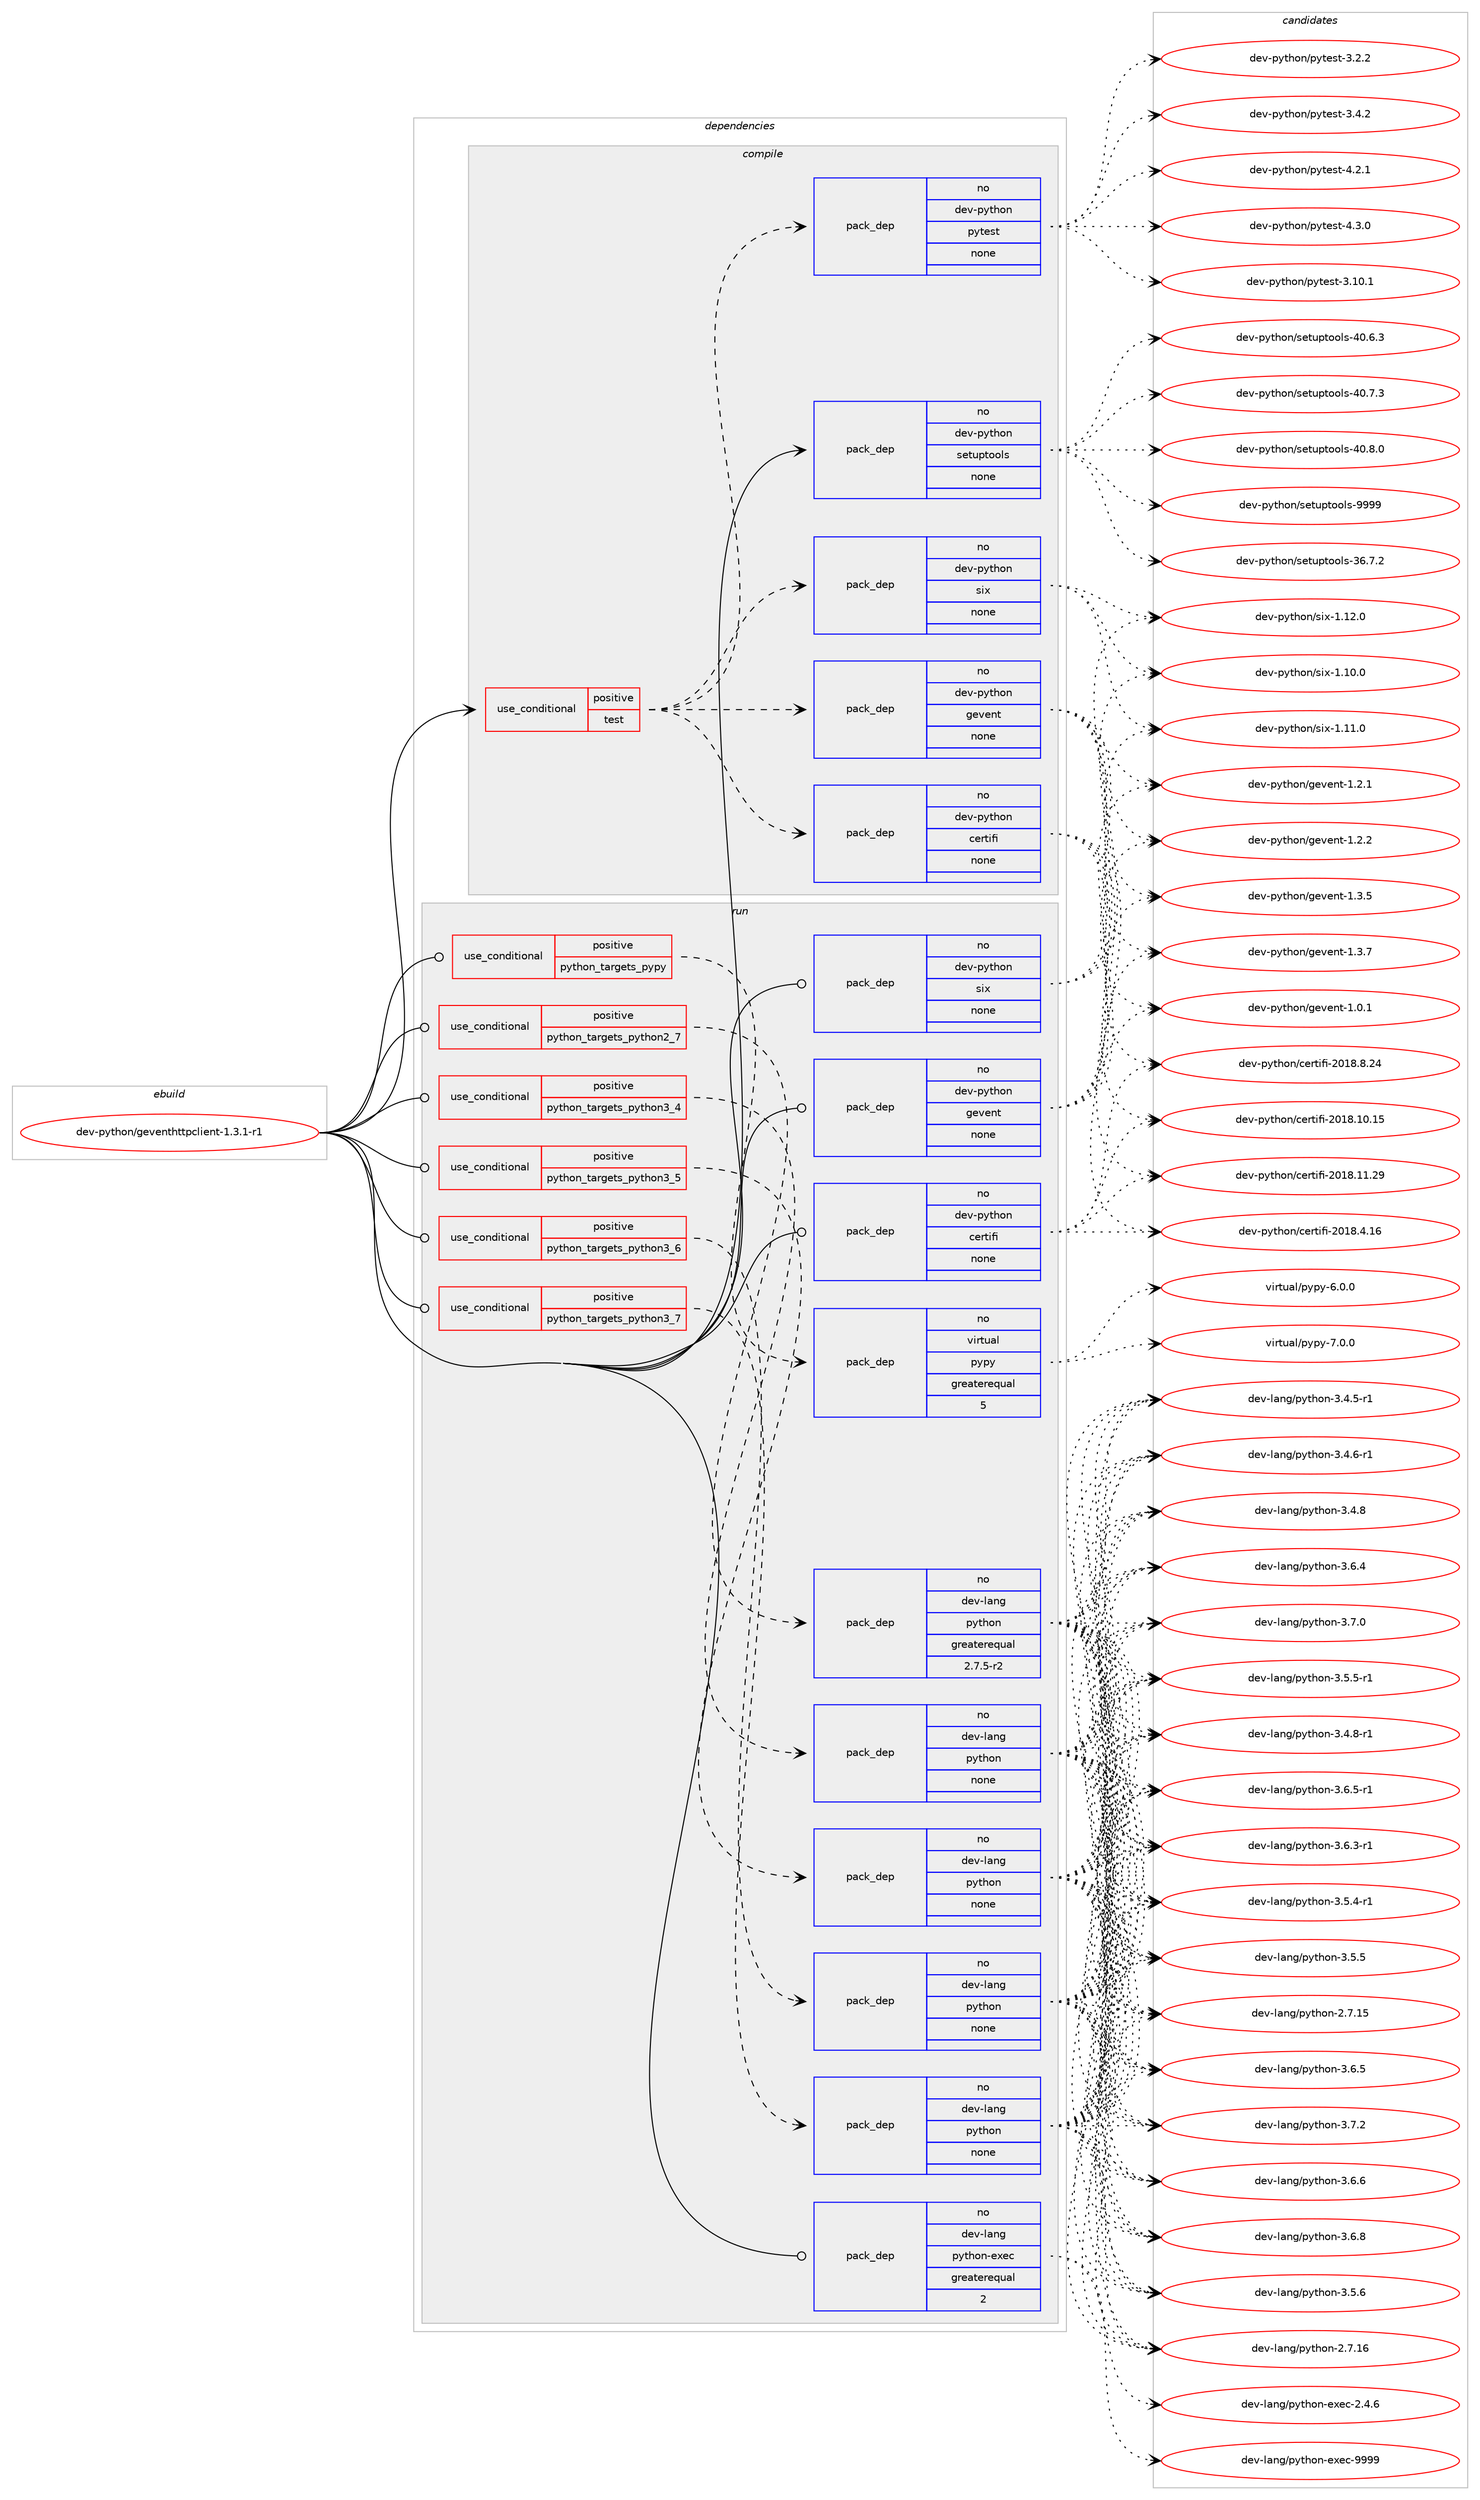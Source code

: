 digraph prolog {

# *************
# Graph options
# *************

newrank=true;
concentrate=true;
compound=true;
graph [rankdir=LR,fontname=Helvetica,fontsize=10,ranksep=1.5];#, ranksep=2.5, nodesep=0.2];
edge  [arrowhead=vee];
node  [fontname=Helvetica,fontsize=10];

# **********
# The ebuild
# **********

subgraph cluster_leftcol {
color=gray;
rank=same;
label=<<i>ebuild</i>>;
id [label="dev-python/geventhttpclient-1.3.1-r1", color=red, width=4, href="../dev-python/geventhttpclient-1.3.1-r1.svg"];
}

# ****************
# The dependencies
# ****************

subgraph cluster_midcol {
color=gray;
label=<<i>dependencies</i>>;
subgraph cluster_compile {
fillcolor="#eeeeee";
style=filled;
label=<<i>compile</i>>;
subgraph cond374922 {
dependency1411066 [label=<<TABLE BORDER="0" CELLBORDER="1" CELLSPACING="0" CELLPADDING="4"><TR><TD ROWSPAN="3" CELLPADDING="10">use_conditional</TD></TR><TR><TD>positive</TD></TR><TR><TD>test</TD></TR></TABLE>>, shape=none, color=red];
subgraph pack1012885 {
dependency1411067 [label=<<TABLE BORDER="0" CELLBORDER="1" CELLSPACING="0" CELLPADDING="4" WIDTH="220"><TR><TD ROWSPAN="6" CELLPADDING="30">pack_dep</TD></TR><TR><TD WIDTH="110">no</TD></TR><TR><TD>dev-python</TD></TR><TR><TD>certifi</TD></TR><TR><TD>none</TD></TR><TR><TD></TD></TR></TABLE>>, shape=none, color=blue];
}
dependency1411066:e -> dependency1411067:w [weight=20,style="dashed",arrowhead="vee"];
subgraph pack1012886 {
dependency1411068 [label=<<TABLE BORDER="0" CELLBORDER="1" CELLSPACING="0" CELLPADDING="4" WIDTH="220"><TR><TD ROWSPAN="6" CELLPADDING="30">pack_dep</TD></TR><TR><TD WIDTH="110">no</TD></TR><TR><TD>dev-python</TD></TR><TR><TD>gevent</TD></TR><TR><TD>none</TD></TR><TR><TD></TD></TR></TABLE>>, shape=none, color=blue];
}
dependency1411066:e -> dependency1411068:w [weight=20,style="dashed",arrowhead="vee"];
subgraph pack1012887 {
dependency1411069 [label=<<TABLE BORDER="0" CELLBORDER="1" CELLSPACING="0" CELLPADDING="4" WIDTH="220"><TR><TD ROWSPAN="6" CELLPADDING="30">pack_dep</TD></TR><TR><TD WIDTH="110">no</TD></TR><TR><TD>dev-python</TD></TR><TR><TD>six</TD></TR><TR><TD>none</TD></TR><TR><TD></TD></TR></TABLE>>, shape=none, color=blue];
}
dependency1411066:e -> dependency1411069:w [weight=20,style="dashed",arrowhead="vee"];
subgraph pack1012888 {
dependency1411070 [label=<<TABLE BORDER="0" CELLBORDER="1" CELLSPACING="0" CELLPADDING="4" WIDTH="220"><TR><TD ROWSPAN="6" CELLPADDING="30">pack_dep</TD></TR><TR><TD WIDTH="110">no</TD></TR><TR><TD>dev-python</TD></TR><TR><TD>pytest</TD></TR><TR><TD>none</TD></TR><TR><TD></TD></TR></TABLE>>, shape=none, color=blue];
}
dependency1411066:e -> dependency1411070:w [weight=20,style="dashed",arrowhead="vee"];
}
id:e -> dependency1411066:w [weight=20,style="solid",arrowhead="vee"];
subgraph pack1012889 {
dependency1411071 [label=<<TABLE BORDER="0" CELLBORDER="1" CELLSPACING="0" CELLPADDING="4" WIDTH="220"><TR><TD ROWSPAN="6" CELLPADDING="30">pack_dep</TD></TR><TR><TD WIDTH="110">no</TD></TR><TR><TD>dev-python</TD></TR><TR><TD>setuptools</TD></TR><TR><TD>none</TD></TR><TR><TD></TD></TR></TABLE>>, shape=none, color=blue];
}
id:e -> dependency1411071:w [weight=20,style="solid",arrowhead="vee"];
}
subgraph cluster_compileandrun {
fillcolor="#eeeeee";
style=filled;
label=<<i>compile and run</i>>;
}
subgraph cluster_run {
fillcolor="#eeeeee";
style=filled;
label=<<i>run</i>>;
subgraph cond374923 {
dependency1411072 [label=<<TABLE BORDER="0" CELLBORDER="1" CELLSPACING="0" CELLPADDING="4"><TR><TD ROWSPAN="3" CELLPADDING="10">use_conditional</TD></TR><TR><TD>positive</TD></TR><TR><TD>python_targets_pypy</TD></TR></TABLE>>, shape=none, color=red];
subgraph pack1012890 {
dependency1411073 [label=<<TABLE BORDER="0" CELLBORDER="1" CELLSPACING="0" CELLPADDING="4" WIDTH="220"><TR><TD ROWSPAN="6" CELLPADDING="30">pack_dep</TD></TR><TR><TD WIDTH="110">no</TD></TR><TR><TD>virtual</TD></TR><TR><TD>pypy</TD></TR><TR><TD>greaterequal</TD></TR><TR><TD>5</TD></TR></TABLE>>, shape=none, color=blue];
}
dependency1411072:e -> dependency1411073:w [weight=20,style="dashed",arrowhead="vee"];
}
id:e -> dependency1411072:w [weight=20,style="solid",arrowhead="odot"];
subgraph cond374924 {
dependency1411074 [label=<<TABLE BORDER="0" CELLBORDER="1" CELLSPACING="0" CELLPADDING="4"><TR><TD ROWSPAN="3" CELLPADDING="10">use_conditional</TD></TR><TR><TD>positive</TD></TR><TR><TD>python_targets_python2_7</TD></TR></TABLE>>, shape=none, color=red];
subgraph pack1012891 {
dependency1411075 [label=<<TABLE BORDER="0" CELLBORDER="1" CELLSPACING="0" CELLPADDING="4" WIDTH="220"><TR><TD ROWSPAN="6" CELLPADDING="30">pack_dep</TD></TR><TR><TD WIDTH="110">no</TD></TR><TR><TD>dev-lang</TD></TR><TR><TD>python</TD></TR><TR><TD>greaterequal</TD></TR><TR><TD>2.7.5-r2</TD></TR></TABLE>>, shape=none, color=blue];
}
dependency1411074:e -> dependency1411075:w [weight=20,style="dashed",arrowhead="vee"];
}
id:e -> dependency1411074:w [weight=20,style="solid",arrowhead="odot"];
subgraph cond374925 {
dependency1411076 [label=<<TABLE BORDER="0" CELLBORDER="1" CELLSPACING="0" CELLPADDING="4"><TR><TD ROWSPAN="3" CELLPADDING="10">use_conditional</TD></TR><TR><TD>positive</TD></TR><TR><TD>python_targets_python3_4</TD></TR></TABLE>>, shape=none, color=red];
subgraph pack1012892 {
dependency1411077 [label=<<TABLE BORDER="0" CELLBORDER="1" CELLSPACING="0" CELLPADDING="4" WIDTH="220"><TR><TD ROWSPAN="6" CELLPADDING="30">pack_dep</TD></TR><TR><TD WIDTH="110">no</TD></TR><TR><TD>dev-lang</TD></TR><TR><TD>python</TD></TR><TR><TD>none</TD></TR><TR><TD></TD></TR></TABLE>>, shape=none, color=blue];
}
dependency1411076:e -> dependency1411077:w [weight=20,style="dashed",arrowhead="vee"];
}
id:e -> dependency1411076:w [weight=20,style="solid",arrowhead="odot"];
subgraph cond374926 {
dependency1411078 [label=<<TABLE BORDER="0" CELLBORDER="1" CELLSPACING="0" CELLPADDING="4"><TR><TD ROWSPAN="3" CELLPADDING="10">use_conditional</TD></TR><TR><TD>positive</TD></TR><TR><TD>python_targets_python3_5</TD></TR></TABLE>>, shape=none, color=red];
subgraph pack1012893 {
dependency1411079 [label=<<TABLE BORDER="0" CELLBORDER="1" CELLSPACING="0" CELLPADDING="4" WIDTH="220"><TR><TD ROWSPAN="6" CELLPADDING="30">pack_dep</TD></TR><TR><TD WIDTH="110">no</TD></TR><TR><TD>dev-lang</TD></TR><TR><TD>python</TD></TR><TR><TD>none</TD></TR><TR><TD></TD></TR></TABLE>>, shape=none, color=blue];
}
dependency1411078:e -> dependency1411079:w [weight=20,style="dashed",arrowhead="vee"];
}
id:e -> dependency1411078:w [weight=20,style="solid",arrowhead="odot"];
subgraph cond374927 {
dependency1411080 [label=<<TABLE BORDER="0" CELLBORDER="1" CELLSPACING="0" CELLPADDING="4"><TR><TD ROWSPAN="3" CELLPADDING="10">use_conditional</TD></TR><TR><TD>positive</TD></TR><TR><TD>python_targets_python3_6</TD></TR></TABLE>>, shape=none, color=red];
subgraph pack1012894 {
dependency1411081 [label=<<TABLE BORDER="0" CELLBORDER="1" CELLSPACING="0" CELLPADDING="4" WIDTH="220"><TR><TD ROWSPAN="6" CELLPADDING="30">pack_dep</TD></TR><TR><TD WIDTH="110">no</TD></TR><TR><TD>dev-lang</TD></TR><TR><TD>python</TD></TR><TR><TD>none</TD></TR><TR><TD></TD></TR></TABLE>>, shape=none, color=blue];
}
dependency1411080:e -> dependency1411081:w [weight=20,style="dashed",arrowhead="vee"];
}
id:e -> dependency1411080:w [weight=20,style="solid",arrowhead="odot"];
subgraph cond374928 {
dependency1411082 [label=<<TABLE BORDER="0" CELLBORDER="1" CELLSPACING="0" CELLPADDING="4"><TR><TD ROWSPAN="3" CELLPADDING="10">use_conditional</TD></TR><TR><TD>positive</TD></TR><TR><TD>python_targets_python3_7</TD></TR></TABLE>>, shape=none, color=red];
subgraph pack1012895 {
dependency1411083 [label=<<TABLE BORDER="0" CELLBORDER="1" CELLSPACING="0" CELLPADDING="4" WIDTH="220"><TR><TD ROWSPAN="6" CELLPADDING="30">pack_dep</TD></TR><TR><TD WIDTH="110">no</TD></TR><TR><TD>dev-lang</TD></TR><TR><TD>python</TD></TR><TR><TD>none</TD></TR><TR><TD></TD></TR></TABLE>>, shape=none, color=blue];
}
dependency1411082:e -> dependency1411083:w [weight=20,style="dashed",arrowhead="vee"];
}
id:e -> dependency1411082:w [weight=20,style="solid",arrowhead="odot"];
subgraph pack1012896 {
dependency1411084 [label=<<TABLE BORDER="0" CELLBORDER="1" CELLSPACING="0" CELLPADDING="4" WIDTH="220"><TR><TD ROWSPAN="6" CELLPADDING="30">pack_dep</TD></TR><TR><TD WIDTH="110">no</TD></TR><TR><TD>dev-lang</TD></TR><TR><TD>python-exec</TD></TR><TR><TD>greaterequal</TD></TR><TR><TD>2</TD></TR></TABLE>>, shape=none, color=blue];
}
id:e -> dependency1411084:w [weight=20,style="solid",arrowhead="odot"];
subgraph pack1012897 {
dependency1411085 [label=<<TABLE BORDER="0" CELLBORDER="1" CELLSPACING="0" CELLPADDING="4" WIDTH="220"><TR><TD ROWSPAN="6" CELLPADDING="30">pack_dep</TD></TR><TR><TD WIDTH="110">no</TD></TR><TR><TD>dev-python</TD></TR><TR><TD>certifi</TD></TR><TR><TD>none</TD></TR><TR><TD></TD></TR></TABLE>>, shape=none, color=blue];
}
id:e -> dependency1411085:w [weight=20,style="solid",arrowhead="odot"];
subgraph pack1012898 {
dependency1411086 [label=<<TABLE BORDER="0" CELLBORDER="1" CELLSPACING="0" CELLPADDING="4" WIDTH="220"><TR><TD ROWSPAN="6" CELLPADDING="30">pack_dep</TD></TR><TR><TD WIDTH="110">no</TD></TR><TR><TD>dev-python</TD></TR><TR><TD>gevent</TD></TR><TR><TD>none</TD></TR><TR><TD></TD></TR></TABLE>>, shape=none, color=blue];
}
id:e -> dependency1411086:w [weight=20,style="solid",arrowhead="odot"];
subgraph pack1012899 {
dependency1411087 [label=<<TABLE BORDER="0" CELLBORDER="1" CELLSPACING="0" CELLPADDING="4" WIDTH="220"><TR><TD ROWSPAN="6" CELLPADDING="30">pack_dep</TD></TR><TR><TD WIDTH="110">no</TD></TR><TR><TD>dev-python</TD></TR><TR><TD>six</TD></TR><TR><TD>none</TD></TR><TR><TD></TD></TR></TABLE>>, shape=none, color=blue];
}
id:e -> dependency1411087:w [weight=20,style="solid",arrowhead="odot"];
}
}

# **************
# The candidates
# **************

subgraph cluster_choices {
rank=same;
color=gray;
label=<<i>candidates</i>>;

subgraph choice1012885 {
color=black;
nodesep=1;
choice1001011184511212111610411111047991011141161051021054550484956464948464953 [label="dev-python/certifi-2018.10.15", color=red, width=4,href="../dev-python/certifi-2018.10.15.svg"];
choice1001011184511212111610411111047991011141161051021054550484956464949465057 [label="dev-python/certifi-2018.11.29", color=red, width=4,href="../dev-python/certifi-2018.11.29.svg"];
choice10010111845112121116104111110479910111411610510210545504849564652464954 [label="dev-python/certifi-2018.4.16", color=red, width=4,href="../dev-python/certifi-2018.4.16.svg"];
choice10010111845112121116104111110479910111411610510210545504849564656465052 [label="dev-python/certifi-2018.8.24", color=red, width=4,href="../dev-python/certifi-2018.8.24.svg"];
dependency1411067:e -> choice1001011184511212111610411111047991011141161051021054550484956464948464953:w [style=dotted,weight="100"];
dependency1411067:e -> choice1001011184511212111610411111047991011141161051021054550484956464949465057:w [style=dotted,weight="100"];
dependency1411067:e -> choice10010111845112121116104111110479910111411610510210545504849564652464954:w [style=dotted,weight="100"];
dependency1411067:e -> choice10010111845112121116104111110479910111411610510210545504849564656465052:w [style=dotted,weight="100"];
}
subgraph choice1012886 {
color=black;
nodesep=1;
choice1001011184511212111610411111047103101118101110116454946484649 [label="dev-python/gevent-1.0.1", color=red, width=4,href="../dev-python/gevent-1.0.1.svg"];
choice1001011184511212111610411111047103101118101110116454946504649 [label="dev-python/gevent-1.2.1", color=red, width=4,href="../dev-python/gevent-1.2.1.svg"];
choice1001011184511212111610411111047103101118101110116454946504650 [label="dev-python/gevent-1.2.2", color=red, width=4,href="../dev-python/gevent-1.2.2.svg"];
choice1001011184511212111610411111047103101118101110116454946514653 [label="dev-python/gevent-1.3.5", color=red, width=4,href="../dev-python/gevent-1.3.5.svg"];
choice1001011184511212111610411111047103101118101110116454946514655 [label="dev-python/gevent-1.3.7", color=red, width=4,href="../dev-python/gevent-1.3.7.svg"];
dependency1411068:e -> choice1001011184511212111610411111047103101118101110116454946484649:w [style=dotted,weight="100"];
dependency1411068:e -> choice1001011184511212111610411111047103101118101110116454946504649:w [style=dotted,weight="100"];
dependency1411068:e -> choice1001011184511212111610411111047103101118101110116454946504650:w [style=dotted,weight="100"];
dependency1411068:e -> choice1001011184511212111610411111047103101118101110116454946514653:w [style=dotted,weight="100"];
dependency1411068:e -> choice1001011184511212111610411111047103101118101110116454946514655:w [style=dotted,weight="100"];
}
subgraph choice1012887 {
color=black;
nodesep=1;
choice100101118451121211161041111104711510512045494649484648 [label="dev-python/six-1.10.0", color=red, width=4,href="../dev-python/six-1.10.0.svg"];
choice100101118451121211161041111104711510512045494649494648 [label="dev-python/six-1.11.0", color=red, width=4,href="../dev-python/six-1.11.0.svg"];
choice100101118451121211161041111104711510512045494649504648 [label="dev-python/six-1.12.0", color=red, width=4,href="../dev-python/six-1.12.0.svg"];
dependency1411069:e -> choice100101118451121211161041111104711510512045494649484648:w [style=dotted,weight="100"];
dependency1411069:e -> choice100101118451121211161041111104711510512045494649494648:w [style=dotted,weight="100"];
dependency1411069:e -> choice100101118451121211161041111104711510512045494649504648:w [style=dotted,weight="100"];
}
subgraph choice1012888 {
color=black;
nodesep=1;
choice100101118451121211161041111104711212111610111511645514649484649 [label="dev-python/pytest-3.10.1", color=red, width=4,href="../dev-python/pytest-3.10.1.svg"];
choice1001011184511212111610411111047112121116101115116455146504650 [label="dev-python/pytest-3.2.2", color=red, width=4,href="../dev-python/pytest-3.2.2.svg"];
choice1001011184511212111610411111047112121116101115116455146524650 [label="dev-python/pytest-3.4.2", color=red, width=4,href="../dev-python/pytest-3.4.2.svg"];
choice1001011184511212111610411111047112121116101115116455246504649 [label="dev-python/pytest-4.2.1", color=red, width=4,href="../dev-python/pytest-4.2.1.svg"];
choice1001011184511212111610411111047112121116101115116455246514648 [label="dev-python/pytest-4.3.0", color=red, width=4,href="../dev-python/pytest-4.3.0.svg"];
dependency1411070:e -> choice100101118451121211161041111104711212111610111511645514649484649:w [style=dotted,weight="100"];
dependency1411070:e -> choice1001011184511212111610411111047112121116101115116455146504650:w [style=dotted,weight="100"];
dependency1411070:e -> choice1001011184511212111610411111047112121116101115116455146524650:w [style=dotted,weight="100"];
dependency1411070:e -> choice1001011184511212111610411111047112121116101115116455246504649:w [style=dotted,weight="100"];
dependency1411070:e -> choice1001011184511212111610411111047112121116101115116455246514648:w [style=dotted,weight="100"];
}
subgraph choice1012889 {
color=black;
nodesep=1;
choice100101118451121211161041111104711510111611711211611111110811545515446554650 [label="dev-python/setuptools-36.7.2", color=red, width=4,href="../dev-python/setuptools-36.7.2.svg"];
choice100101118451121211161041111104711510111611711211611111110811545524846544651 [label="dev-python/setuptools-40.6.3", color=red, width=4,href="../dev-python/setuptools-40.6.3.svg"];
choice100101118451121211161041111104711510111611711211611111110811545524846554651 [label="dev-python/setuptools-40.7.3", color=red, width=4,href="../dev-python/setuptools-40.7.3.svg"];
choice100101118451121211161041111104711510111611711211611111110811545524846564648 [label="dev-python/setuptools-40.8.0", color=red, width=4,href="../dev-python/setuptools-40.8.0.svg"];
choice10010111845112121116104111110471151011161171121161111111081154557575757 [label="dev-python/setuptools-9999", color=red, width=4,href="../dev-python/setuptools-9999.svg"];
dependency1411071:e -> choice100101118451121211161041111104711510111611711211611111110811545515446554650:w [style=dotted,weight="100"];
dependency1411071:e -> choice100101118451121211161041111104711510111611711211611111110811545524846544651:w [style=dotted,weight="100"];
dependency1411071:e -> choice100101118451121211161041111104711510111611711211611111110811545524846554651:w [style=dotted,weight="100"];
dependency1411071:e -> choice100101118451121211161041111104711510111611711211611111110811545524846564648:w [style=dotted,weight="100"];
dependency1411071:e -> choice10010111845112121116104111110471151011161171121161111111081154557575757:w [style=dotted,weight="100"];
}
subgraph choice1012890 {
color=black;
nodesep=1;
choice1181051141161179710847112121112121455446484648 [label="virtual/pypy-6.0.0", color=red, width=4,href="../virtual/pypy-6.0.0.svg"];
choice1181051141161179710847112121112121455546484648 [label="virtual/pypy-7.0.0", color=red, width=4,href="../virtual/pypy-7.0.0.svg"];
dependency1411073:e -> choice1181051141161179710847112121112121455446484648:w [style=dotted,weight="100"];
dependency1411073:e -> choice1181051141161179710847112121112121455546484648:w [style=dotted,weight="100"];
}
subgraph choice1012891 {
color=black;
nodesep=1;
choice10010111845108971101034711212111610411111045504655464953 [label="dev-lang/python-2.7.15", color=red, width=4,href="../dev-lang/python-2.7.15.svg"];
choice10010111845108971101034711212111610411111045504655464954 [label="dev-lang/python-2.7.16", color=red, width=4,href="../dev-lang/python-2.7.16.svg"];
choice1001011184510897110103471121211161041111104551465246534511449 [label="dev-lang/python-3.4.5-r1", color=red, width=4,href="../dev-lang/python-3.4.5-r1.svg"];
choice1001011184510897110103471121211161041111104551465246544511449 [label="dev-lang/python-3.4.6-r1", color=red, width=4,href="../dev-lang/python-3.4.6-r1.svg"];
choice100101118451089711010347112121116104111110455146524656 [label="dev-lang/python-3.4.8", color=red, width=4,href="../dev-lang/python-3.4.8.svg"];
choice1001011184510897110103471121211161041111104551465246564511449 [label="dev-lang/python-3.4.8-r1", color=red, width=4,href="../dev-lang/python-3.4.8-r1.svg"];
choice1001011184510897110103471121211161041111104551465346524511449 [label="dev-lang/python-3.5.4-r1", color=red, width=4,href="../dev-lang/python-3.5.4-r1.svg"];
choice100101118451089711010347112121116104111110455146534653 [label="dev-lang/python-3.5.5", color=red, width=4,href="../dev-lang/python-3.5.5.svg"];
choice1001011184510897110103471121211161041111104551465346534511449 [label="dev-lang/python-3.5.5-r1", color=red, width=4,href="../dev-lang/python-3.5.5-r1.svg"];
choice100101118451089711010347112121116104111110455146534654 [label="dev-lang/python-3.5.6", color=red, width=4,href="../dev-lang/python-3.5.6.svg"];
choice1001011184510897110103471121211161041111104551465446514511449 [label="dev-lang/python-3.6.3-r1", color=red, width=4,href="../dev-lang/python-3.6.3-r1.svg"];
choice100101118451089711010347112121116104111110455146544652 [label="dev-lang/python-3.6.4", color=red, width=4,href="../dev-lang/python-3.6.4.svg"];
choice100101118451089711010347112121116104111110455146544653 [label="dev-lang/python-3.6.5", color=red, width=4,href="../dev-lang/python-3.6.5.svg"];
choice1001011184510897110103471121211161041111104551465446534511449 [label="dev-lang/python-3.6.5-r1", color=red, width=4,href="../dev-lang/python-3.6.5-r1.svg"];
choice100101118451089711010347112121116104111110455146544654 [label="dev-lang/python-3.6.6", color=red, width=4,href="../dev-lang/python-3.6.6.svg"];
choice100101118451089711010347112121116104111110455146544656 [label="dev-lang/python-3.6.8", color=red, width=4,href="../dev-lang/python-3.6.8.svg"];
choice100101118451089711010347112121116104111110455146554648 [label="dev-lang/python-3.7.0", color=red, width=4,href="../dev-lang/python-3.7.0.svg"];
choice100101118451089711010347112121116104111110455146554650 [label="dev-lang/python-3.7.2", color=red, width=4,href="../dev-lang/python-3.7.2.svg"];
dependency1411075:e -> choice10010111845108971101034711212111610411111045504655464953:w [style=dotted,weight="100"];
dependency1411075:e -> choice10010111845108971101034711212111610411111045504655464954:w [style=dotted,weight="100"];
dependency1411075:e -> choice1001011184510897110103471121211161041111104551465246534511449:w [style=dotted,weight="100"];
dependency1411075:e -> choice1001011184510897110103471121211161041111104551465246544511449:w [style=dotted,weight="100"];
dependency1411075:e -> choice100101118451089711010347112121116104111110455146524656:w [style=dotted,weight="100"];
dependency1411075:e -> choice1001011184510897110103471121211161041111104551465246564511449:w [style=dotted,weight="100"];
dependency1411075:e -> choice1001011184510897110103471121211161041111104551465346524511449:w [style=dotted,weight="100"];
dependency1411075:e -> choice100101118451089711010347112121116104111110455146534653:w [style=dotted,weight="100"];
dependency1411075:e -> choice1001011184510897110103471121211161041111104551465346534511449:w [style=dotted,weight="100"];
dependency1411075:e -> choice100101118451089711010347112121116104111110455146534654:w [style=dotted,weight="100"];
dependency1411075:e -> choice1001011184510897110103471121211161041111104551465446514511449:w [style=dotted,weight="100"];
dependency1411075:e -> choice100101118451089711010347112121116104111110455146544652:w [style=dotted,weight="100"];
dependency1411075:e -> choice100101118451089711010347112121116104111110455146544653:w [style=dotted,weight="100"];
dependency1411075:e -> choice1001011184510897110103471121211161041111104551465446534511449:w [style=dotted,weight="100"];
dependency1411075:e -> choice100101118451089711010347112121116104111110455146544654:w [style=dotted,weight="100"];
dependency1411075:e -> choice100101118451089711010347112121116104111110455146544656:w [style=dotted,weight="100"];
dependency1411075:e -> choice100101118451089711010347112121116104111110455146554648:w [style=dotted,weight="100"];
dependency1411075:e -> choice100101118451089711010347112121116104111110455146554650:w [style=dotted,weight="100"];
}
subgraph choice1012892 {
color=black;
nodesep=1;
choice10010111845108971101034711212111610411111045504655464953 [label="dev-lang/python-2.7.15", color=red, width=4,href="../dev-lang/python-2.7.15.svg"];
choice10010111845108971101034711212111610411111045504655464954 [label="dev-lang/python-2.7.16", color=red, width=4,href="../dev-lang/python-2.7.16.svg"];
choice1001011184510897110103471121211161041111104551465246534511449 [label="dev-lang/python-3.4.5-r1", color=red, width=4,href="../dev-lang/python-3.4.5-r1.svg"];
choice1001011184510897110103471121211161041111104551465246544511449 [label="dev-lang/python-3.4.6-r1", color=red, width=4,href="../dev-lang/python-3.4.6-r1.svg"];
choice100101118451089711010347112121116104111110455146524656 [label="dev-lang/python-3.4.8", color=red, width=4,href="../dev-lang/python-3.4.8.svg"];
choice1001011184510897110103471121211161041111104551465246564511449 [label="dev-lang/python-3.4.8-r1", color=red, width=4,href="../dev-lang/python-3.4.8-r1.svg"];
choice1001011184510897110103471121211161041111104551465346524511449 [label="dev-lang/python-3.5.4-r1", color=red, width=4,href="../dev-lang/python-3.5.4-r1.svg"];
choice100101118451089711010347112121116104111110455146534653 [label="dev-lang/python-3.5.5", color=red, width=4,href="../dev-lang/python-3.5.5.svg"];
choice1001011184510897110103471121211161041111104551465346534511449 [label="dev-lang/python-3.5.5-r1", color=red, width=4,href="../dev-lang/python-3.5.5-r1.svg"];
choice100101118451089711010347112121116104111110455146534654 [label="dev-lang/python-3.5.6", color=red, width=4,href="../dev-lang/python-3.5.6.svg"];
choice1001011184510897110103471121211161041111104551465446514511449 [label="dev-lang/python-3.6.3-r1", color=red, width=4,href="../dev-lang/python-3.6.3-r1.svg"];
choice100101118451089711010347112121116104111110455146544652 [label="dev-lang/python-3.6.4", color=red, width=4,href="../dev-lang/python-3.6.4.svg"];
choice100101118451089711010347112121116104111110455146544653 [label="dev-lang/python-3.6.5", color=red, width=4,href="../dev-lang/python-3.6.5.svg"];
choice1001011184510897110103471121211161041111104551465446534511449 [label="dev-lang/python-3.6.5-r1", color=red, width=4,href="../dev-lang/python-3.6.5-r1.svg"];
choice100101118451089711010347112121116104111110455146544654 [label="dev-lang/python-3.6.6", color=red, width=4,href="../dev-lang/python-3.6.6.svg"];
choice100101118451089711010347112121116104111110455146544656 [label="dev-lang/python-3.6.8", color=red, width=4,href="../dev-lang/python-3.6.8.svg"];
choice100101118451089711010347112121116104111110455146554648 [label="dev-lang/python-3.7.0", color=red, width=4,href="../dev-lang/python-3.7.0.svg"];
choice100101118451089711010347112121116104111110455146554650 [label="dev-lang/python-3.7.2", color=red, width=4,href="../dev-lang/python-3.7.2.svg"];
dependency1411077:e -> choice10010111845108971101034711212111610411111045504655464953:w [style=dotted,weight="100"];
dependency1411077:e -> choice10010111845108971101034711212111610411111045504655464954:w [style=dotted,weight="100"];
dependency1411077:e -> choice1001011184510897110103471121211161041111104551465246534511449:w [style=dotted,weight="100"];
dependency1411077:e -> choice1001011184510897110103471121211161041111104551465246544511449:w [style=dotted,weight="100"];
dependency1411077:e -> choice100101118451089711010347112121116104111110455146524656:w [style=dotted,weight="100"];
dependency1411077:e -> choice1001011184510897110103471121211161041111104551465246564511449:w [style=dotted,weight="100"];
dependency1411077:e -> choice1001011184510897110103471121211161041111104551465346524511449:w [style=dotted,weight="100"];
dependency1411077:e -> choice100101118451089711010347112121116104111110455146534653:w [style=dotted,weight="100"];
dependency1411077:e -> choice1001011184510897110103471121211161041111104551465346534511449:w [style=dotted,weight="100"];
dependency1411077:e -> choice100101118451089711010347112121116104111110455146534654:w [style=dotted,weight="100"];
dependency1411077:e -> choice1001011184510897110103471121211161041111104551465446514511449:w [style=dotted,weight="100"];
dependency1411077:e -> choice100101118451089711010347112121116104111110455146544652:w [style=dotted,weight="100"];
dependency1411077:e -> choice100101118451089711010347112121116104111110455146544653:w [style=dotted,weight="100"];
dependency1411077:e -> choice1001011184510897110103471121211161041111104551465446534511449:w [style=dotted,weight="100"];
dependency1411077:e -> choice100101118451089711010347112121116104111110455146544654:w [style=dotted,weight="100"];
dependency1411077:e -> choice100101118451089711010347112121116104111110455146544656:w [style=dotted,weight="100"];
dependency1411077:e -> choice100101118451089711010347112121116104111110455146554648:w [style=dotted,weight="100"];
dependency1411077:e -> choice100101118451089711010347112121116104111110455146554650:w [style=dotted,weight="100"];
}
subgraph choice1012893 {
color=black;
nodesep=1;
choice10010111845108971101034711212111610411111045504655464953 [label="dev-lang/python-2.7.15", color=red, width=4,href="../dev-lang/python-2.7.15.svg"];
choice10010111845108971101034711212111610411111045504655464954 [label="dev-lang/python-2.7.16", color=red, width=4,href="../dev-lang/python-2.7.16.svg"];
choice1001011184510897110103471121211161041111104551465246534511449 [label="dev-lang/python-3.4.5-r1", color=red, width=4,href="../dev-lang/python-3.4.5-r1.svg"];
choice1001011184510897110103471121211161041111104551465246544511449 [label="dev-lang/python-3.4.6-r1", color=red, width=4,href="../dev-lang/python-3.4.6-r1.svg"];
choice100101118451089711010347112121116104111110455146524656 [label="dev-lang/python-3.4.8", color=red, width=4,href="../dev-lang/python-3.4.8.svg"];
choice1001011184510897110103471121211161041111104551465246564511449 [label="dev-lang/python-3.4.8-r1", color=red, width=4,href="../dev-lang/python-3.4.8-r1.svg"];
choice1001011184510897110103471121211161041111104551465346524511449 [label="dev-lang/python-3.5.4-r1", color=red, width=4,href="../dev-lang/python-3.5.4-r1.svg"];
choice100101118451089711010347112121116104111110455146534653 [label="dev-lang/python-3.5.5", color=red, width=4,href="../dev-lang/python-3.5.5.svg"];
choice1001011184510897110103471121211161041111104551465346534511449 [label="dev-lang/python-3.5.5-r1", color=red, width=4,href="../dev-lang/python-3.5.5-r1.svg"];
choice100101118451089711010347112121116104111110455146534654 [label="dev-lang/python-3.5.6", color=red, width=4,href="../dev-lang/python-3.5.6.svg"];
choice1001011184510897110103471121211161041111104551465446514511449 [label="dev-lang/python-3.6.3-r1", color=red, width=4,href="../dev-lang/python-3.6.3-r1.svg"];
choice100101118451089711010347112121116104111110455146544652 [label="dev-lang/python-3.6.4", color=red, width=4,href="../dev-lang/python-3.6.4.svg"];
choice100101118451089711010347112121116104111110455146544653 [label="dev-lang/python-3.6.5", color=red, width=4,href="../dev-lang/python-3.6.5.svg"];
choice1001011184510897110103471121211161041111104551465446534511449 [label="dev-lang/python-3.6.5-r1", color=red, width=4,href="../dev-lang/python-3.6.5-r1.svg"];
choice100101118451089711010347112121116104111110455146544654 [label="dev-lang/python-3.6.6", color=red, width=4,href="../dev-lang/python-3.6.6.svg"];
choice100101118451089711010347112121116104111110455146544656 [label="dev-lang/python-3.6.8", color=red, width=4,href="../dev-lang/python-3.6.8.svg"];
choice100101118451089711010347112121116104111110455146554648 [label="dev-lang/python-3.7.0", color=red, width=4,href="../dev-lang/python-3.7.0.svg"];
choice100101118451089711010347112121116104111110455146554650 [label="dev-lang/python-3.7.2", color=red, width=4,href="../dev-lang/python-3.7.2.svg"];
dependency1411079:e -> choice10010111845108971101034711212111610411111045504655464953:w [style=dotted,weight="100"];
dependency1411079:e -> choice10010111845108971101034711212111610411111045504655464954:w [style=dotted,weight="100"];
dependency1411079:e -> choice1001011184510897110103471121211161041111104551465246534511449:w [style=dotted,weight="100"];
dependency1411079:e -> choice1001011184510897110103471121211161041111104551465246544511449:w [style=dotted,weight="100"];
dependency1411079:e -> choice100101118451089711010347112121116104111110455146524656:w [style=dotted,weight="100"];
dependency1411079:e -> choice1001011184510897110103471121211161041111104551465246564511449:w [style=dotted,weight="100"];
dependency1411079:e -> choice1001011184510897110103471121211161041111104551465346524511449:w [style=dotted,weight="100"];
dependency1411079:e -> choice100101118451089711010347112121116104111110455146534653:w [style=dotted,weight="100"];
dependency1411079:e -> choice1001011184510897110103471121211161041111104551465346534511449:w [style=dotted,weight="100"];
dependency1411079:e -> choice100101118451089711010347112121116104111110455146534654:w [style=dotted,weight="100"];
dependency1411079:e -> choice1001011184510897110103471121211161041111104551465446514511449:w [style=dotted,weight="100"];
dependency1411079:e -> choice100101118451089711010347112121116104111110455146544652:w [style=dotted,weight="100"];
dependency1411079:e -> choice100101118451089711010347112121116104111110455146544653:w [style=dotted,weight="100"];
dependency1411079:e -> choice1001011184510897110103471121211161041111104551465446534511449:w [style=dotted,weight="100"];
dependency1411079:e -> choice100101118451089711010347112121116104111110455146544654:w [style=dotted,weight="100"];
dependency1411079:e -> choice100101118451089711010347112121116104111110455146544656:w [style=dotted,weight="100"];
dependency1411079:e -> choice100101118451089711010347112121116104111110455146554648:w [style=dotted,weight="100"];
dependency1411079:e -> choice100101118451089711010347112121116104111110455146554650:w [style=dotted,weight="100"];
}
subgraph choice1012894 {
color=black;
nodesep=1;
choice10010111845108971101034711212111610411111045504655464953 [label="dev-lang/python-2.7.15", color=red, width=4,href="../dev-lang/python-2.7.15.svg"];
choice10010111845108971101034711212111610411111045504655464954 [label="dev-lang/python-2.7.16", color=red, width=4,href="../dev-lang/python-2.7.16.svg"];
choice1001011184510897110103471121211161041111104551465246534511449 [label="dev-lang/python-3.4.5-r1", color=red, width=4,href="../dev-lang/python-3.4.5-r1.svg"];
choice1001011184510897110103471121211161041111104551465246544511449 [label="dev-lang/python-3.4.6-r1", color=red, width=4,href="../dev-lang/python-3.4.6-r1.svg"];
choice100101118451089711010347112121116104111110455146524656 [label="dev-lang/python-3.4.8", color=red, width=4,href="../dev-lang/python-3.4.8.svg"];
choice1001011184510897110103471121211161041111104551465246564511449 [label="dev-lang/python-3.4.8-r1", color=red, width=4,href="../dev-lang/python-3.4.8-r1.svg"];
choice1001011184510897110103471121211161041111104551465346524511449 [label="dev-lang/python-3.5.4-r1", color=red, width=4,href="../dev-lang/python-3.5.4-r1.svg"];
choice100101118451089711010347112121116104111110455146534653 [label="dev-lang/python-3.5.5", color=red, width=4,href="../dev-lang/python-3.5.5.svg"];
choice1001011184510897110103471121211161041111104551465346534511449 [label="dev-lang/python-3.5.5-r1", color=red, width=4,href="../dev-lang/python-3.5.5-r1.svg"];
choice100101118451089711010347112121116104111110455146534654 [label="dev-lang/python-3.5.6", color=red, width=4,href="../dev-lang/python-3.5.6.svg"];
choice1001011184510897110103471121211161041111104551465446514511449 [label="dev-lang/python-3.6.3-r1", color=red, width=4,href="../dev-lang/python-3.6.3-r1.svg"];
choice100101118451089711010347112121116104111110455146544652 [label="dev-lang/python-3.6.4", color=red, width=4,href="../dev-lang/python-3.6.4.svg"];
choice100101118451089711010347112121116104111110455146544653 [label="dev-lang/python-3.6.5", color=red, width=4,href="../dev-lang/python-3.6.5.svg"];
choice1001011184510897110103471121211161041111104551465446534511449 [label="dev-lang/python-3.6.5-r1", color=red, width=4,href="../dev-lang/python-3.6.5-r1.svg"];
choice100101118451089711010347112121116104111110455146544654 [label="dev-lang/python-3.6.6", color=red, width=4,href="../dev-lang/python-3.6.6.svg"];
choice100101118451089711010347112121116104111110455146544656 [label="dev-lang/python-3.6.8", color=red, width=4,href="../dev-lang/python-3.6.8.svg"];
choice100101118451089711010347112121116104111110455146554648 [label="dev-lang/python-3.7.0", color=red, width=4,href="../dev-lang/python-3.7.0.svg"];
choice100101118451089711010347112121116104111110455146554650 [label="dev-lang/python-3.7.2", color=red, width=4,href="../dev-lang/python-3.7.2.svg"];
dependency1411081:e -> choice10010111845108971101034711212111610411111045504655464953:w [style=dotted,weight="100"];
dependency1411081:e -> choice10010111845108971101034711212111610411111045504655464954:w [style=dotted,weight="100"];
dependency1411081:e -> choice1001011184510897110103471121211161041111104551465246534511449:w [style=dotted,weight="100"];
dependency1411081:e -> choice1001011184510897110103471121211161041111104551465246544511449:w [style=dotted,weight="100"];
dependency1411081:e -> choice100101118451089711010347112121116104111110455146524656:w [style=dotted,weight="100"];
dependency1411081:e -> choice1001011184510897110103471121211161041111104551465246564511449:w [style=dotted,weight="100"];
dependency1411081:e -> choice1001011184510897110103471121211161041111104551465346524511449:w [style=dotted,weight="100"];
dependency1411081:e -> choice100101118451089711010347112121116104111110455146534653:w [style=dotted,weight="100"];
dependency1411081:e -> choice1001011184510897110103471121211161041111104551465346534511449:w [style=dotted,weight="100"];
dependency1411081:e -> choice100101118451089711010347112121116104111110455146534654:w [style=dotted,weight="100"];
dependency1411081:e -> choice1001011184510897110103471121211161041111104551465446514511449:w [style=dotted,weight="100"];
dependency1411081:e -> choice100101118451089711010347112121116104111110455146544652:w [style=dotted,weight="100"];
dependency1411081:e -> choice100101118451089711010347112121116104111110455146544653:w [style=dotted,weight="100"];
dependency1411081:e -> choice1001011184510897110103471121211161041111104551465446534511449:w [style=dotted,weight="100"];
dependency1411081:e -> choice100101118451089711010347112121116104111110455146544654:w [style=dotted,weight="100"];
dependency1411081:e -> choice100101118451089711010347112121116104111110455146544656:w [style=dotted,weight="100"];
dependency1411081:e -> choice100101118451089711010347112121116104111110455146554648:w [style=dotted,weight="100"];
dependency1411081:e -> choice100101118451089711010347112121116104111110455146554650:w [style=dotted,weight="100"];
}
subgraph choice1012895 {
color=black;
nodesep=1;
choice10010111845108971101034711212111610411111045504655464953 [label="dev-lang/python-2.7.15", color=red, width=4,href="../dev-lang/python-2.7.15.svg"];
choice10010111845108971101034711212111610411111045504655464954 [label="dev-lang/python-2.7.16", color=red, width=4,href="../dev-lang/python-2.7.16.svg"];
choice1001011184510897110103471121211161041111104551465246534511449 [label="dev-lang/python-3.4.5-r1", color=red, width=4,href="../dev-lang/python-3.4.5-r1.svg"];
choice1001011184510897110103471121211161041111104551465246544511449 [label="dev-lang/python-3.4.6-r1", color=red, width=4,href="../dev-lang/python-3.4.6-r1.svg"];
choice100101118451089711010347112121116104111110455146524656 [label="dev-lang/python-3.4.8", color=red, width=4,href="../dev-lang/python-3.4.8.svg"];
choice1001011184510897110103471121211161041111104551465246564511449 [label="dev-lang/python-3.4.8-r1", color=red, width=4,href="../dev-lang/python-3.4.8-r1.svg"];
choice1001011184510897110103471121211161041111104551465346524511449 [label="dev-lang/python-3.5.4-r1", color=red, width=4,href="../dev-lang/python-3.5.4-r1.svg"];
choice100101118451089711010347112121116104111110455146534653 [label="dev-lang/python-3.5.5", color=red, width=4,href="../dev-lang/python-3.5.5.svg"];
choice1001011184510897110103471121211161041111104551465346534511449 [label="dev-lang/python-3.5.5-r1", color=red, width=4,href="../dev-lang/python-3.5.5-r1.svg"];
choice100101118451089711010347112121116104111110455146534654 [label="dev-lang/python-3.5.6", color=red, width=4,href="../dev-lang/python-3.5.6.svg"];
choice1001011184510897110103471121211161041111104551465446514511449 [label="dev-lang/python-3.6.3-r1", color=red, width=4,href="../dev-lang/python-3.6.3-r1.svg"];
choice100101118451089711010347112121116104111110455146544652 [label="dev-lang/python-3.6.4", color=red, width=4,href="../dev-lang/python-3.6.4.svg"];
choice100101118451089711010347112121116104111110455146544653 [label="dev-lang/python-3.6.5", color=red, width=4,href="../dev-lang/python-3.6.5.svg"];
choice1001011184510897110103471121211161041111104551465446534511449 [label="dev-lang/python-3.6.5-r1", color=red, width=4,href="../dev-lang/python-3.6.5-r1.svg"];
choice100101118451089711010347112121116104111110455146544654 [label="dev-lang/python-3.6.6", color=red, width=4,href="../dev-lang/python-3.6.6.svg"];
choice100101118451089711010347112121116104111110455146544656 [label="dev-lang/python-3.6.8", color=red, width=4,href="../dev-lang/python-3.6.8.svg"];
choice100101118451089711010347112121116104111110455146554648 [label="dev-lang/python-3.7.0", color=red, width=4,href="../dev-lang/python-3.7.0.svg"];
choice100101118451089711010347112121116104111110455146554650 [label="dev-lang/python-3.7.2", color=red, width=4,href="../dev-lang/python-3.7.2.svg"];
dependency1411083:e -> choice10010111845108971101034711212111610411111045504655464953:w [style=dotted,weight="100"];
dependency1411083:e -> choice10010111845108971101034711212111610411111045504655464954:w [style=dotted,weight="100"];
dependency1411083:e -> choice1001011184510897110103471121211161041111104551465246534511449:w [style=dotted,weight="100"];
dependency1411083:e -> choice1001011184510897110103471121211161041111104551465246544511449:w [style=dotted,weight="100"];
dependency1411083:e -> choice100101118451089711010347112121116104111110455146524656:w [style=dotted,weight="100"];
dependency1411083:e -> choice1001011184510897110103471121211161041111104551465246564511449:w [style=dotted,weight="100"];
dependency1411083:e -> choice1001011184510897110103471121211161041111104551465346524511449:w [style=dotted,weight="100"];
dependency1411083:e -> choice100101118451089711010347112121116104111110455146534653:w [style=dotted,weight="100"];
dependency1411083:e -> choice1001011184510897110103471121211161041111104551465346534511449:w [style=dotted,weight="100"];
dependency1411083:e -> choice100101118451089711010347112121116104111110455146534654:w [style=dotted,weight="100"];
dependency1411083:e -> choice1001011184510897110103471121211161041111104551465446514511449:w [style=dotted,weight="100"];
dependency1411083:e -> choice100101118451089711010347112121116104111110455146544652:w [style=dotted,weight="100"];
dependency1411083:e -> choice100101118451089711010347112121116104111110455146544653:w [style=dotted,weight="100"];
dependency1411083:e -> choice1001011184510897110103471121211161041111104551465446534511449:w [style=dotted,weight="100"];
dependency1411083:e -> choice100101118451089711010347112121116104111110455146544654:w [style=dotted,weight="100"];
dependency1411083:e -> choice100101118451089711010347112121116104111110455146544656:w [style=dotted,weight="100"];
dependency1411083:e -> choice100101118451089711010347112121116104111110455146554648:w [style=dotted,weight="100"];
dependency1411083:e -> choice100101118451089711010347112121116104111110455146554650:w [style=dotted,weight="100"];
}
subgraph choice1012896 {
color=black;
nodesep=1;
choice1001011184510897110103471121211161041111104510112010199455046524654 [label="dev-lang/python-exec-2.4.6", color=red, width=4,href="../dev-lang/python-exec-2.4.6.svg"];
choice10010111845108971101034711212111610411111045101120101994557575757 [label="dev-lang/python-exec-9999", color=red, width=4,href="../dev-lang/python-exec-9999.svg"];
dependency1411084:e -> choice1001011184510897110103471121211161041111104510112010199455046524654:w [style=dotted,weight="100"];
dependency1411084:e -> choice10010111845108971101034711212111610411111045101120101994557575757:w [style=dotted,weight="100"];
}
subgraph choice1012897 {
color=black;
nodesep=1;
choice1001011184511212111610411111047991011141161051021054550484956464948464953 [label="dev-python/certifi-2018.10.15", color=red, width=4,href="../dev-python/certifi-2018.10.15.svg"];
choice1001011184511212111610411111047991011141161051021054550484956464949465057 [label="dev-python/certifi-2018.11.29", color=red, width=4,href="../dev-python/certifi-2018.11.29.svg"];
choice10010111845112121116104111110479910111411610510210545504849564652464954 [label="dev-python/certifi-2018.4.16", color=red, width=4,href="../dev-python/certifi-2018.4.16.svg"];
choice10010111845112121116104111110479910111411610510210545504849564656465052 [label="dev-python/certifi-2018.8.24", color=red, width=4,href="../dev-python/certifi-2018.8.24.svg"];
dependency1411085:e -> choice1001011184511212111610411111047991011141161051021054550484956464948464953:w [style=dotted,weight="100"];
dependency1411085:e -> choice1001011184511212111610411111047991011141161051021054550484956464949465057:w [style=dotted,weight="100"];
dependency1411085:e -> choice10010111845112121116104111110479910111411610510210545504849564652464954:w [style=dotted,weight="100"];
dependency1411085:e -> choice10010111845112121116104111110479910111411610510210545504849564656465052:w [style=dotted,weight="100"];
}
subgraph choice1012898 {
color=black;
nodesep=1;
choice1001011184511212111610411111047103101118101110116454946484649 [label="dev-python/gevent-1.0.1", color=red, width=4,href="../dev-python/gevent-1.0.1.svg"];
choice1001011184511212111610411111047103101118101110116454946504649 [label="dev-python/gevent-1.2.1", color=red, width=4,href="../dev-python/gevent-1.2.1.svg"];
choice1001011184511212111610411111047103101118101110116454946504650 [label="dev-python/gevent-1.2.2", color=red, width=4,href="../dev-python/gevent-1.2.2.svg"];
choice1001011184511212111610411111047103101118101110116454946514653 [label="dev-python/gevent-1.3.5", color=red, width=4,href="../dev-python/gevent-1.3.5.svg"];
choice1001011184511212111610411111047103101118101110116454946514655 [label="dev-python/gevent-1.3.7", color=red, width=4,href="../dev-python/gevent-1.3.7.svg"];
dependency1411086:e -> choice1001011184511212111610411111047103101118101110116454946484649:w [style=dotted,weight="100"];
dependency1411086:e -> choice1001011184511212111610411111047103101118101110116454946504649:w [style=dotted,weight="100"];
dependency1411086:e -> choice1001011184511212111610411111047103101118101110116454946504650:w [style=dotted,weight="100"];
dependency1411086:e -> choice1001011184511212111610411111047103101118101110116454946514653:w [style=dotted,weight="100"];
dependency1411086:e -> choice1001011184511212111610411111047103101118101110116454946514655:w [style=dotted,weight="100"];
}
subgraph choice1012899 {
color=black;
nodesep=1;
choice100101118451121211161041111104711510512045494649484648 [label="dev-python/six-1.10.0", color=red, width=4,href="../dev-python/six-1.10.0.svg"];
choice100101118451121211161041111104711510512045494649494648 [label="dev-python/six-1.11.0", color=red, width=4,href="../dev-python/six-1.11.0.svg"];
choice100101118451121211161041111104711510512045494649504648 [label="dev-python/six-1.12.0", color=red, width=4,href="../dev-python/six-1.12.0.svg"];
dependency1411087:e -> choice100101118451121211161041111104711510512045494649484648:w [style=dotted,weight="100"];
dependency1411087:e -> choice100101118451121211161041111104711510512045494649494648:w [style=dotted,weight="100"];
dependency1411087:e -> choice100101118451121211161041111104711510512045494649504648:w [style=dotted,weight="100"];
}
}

}
